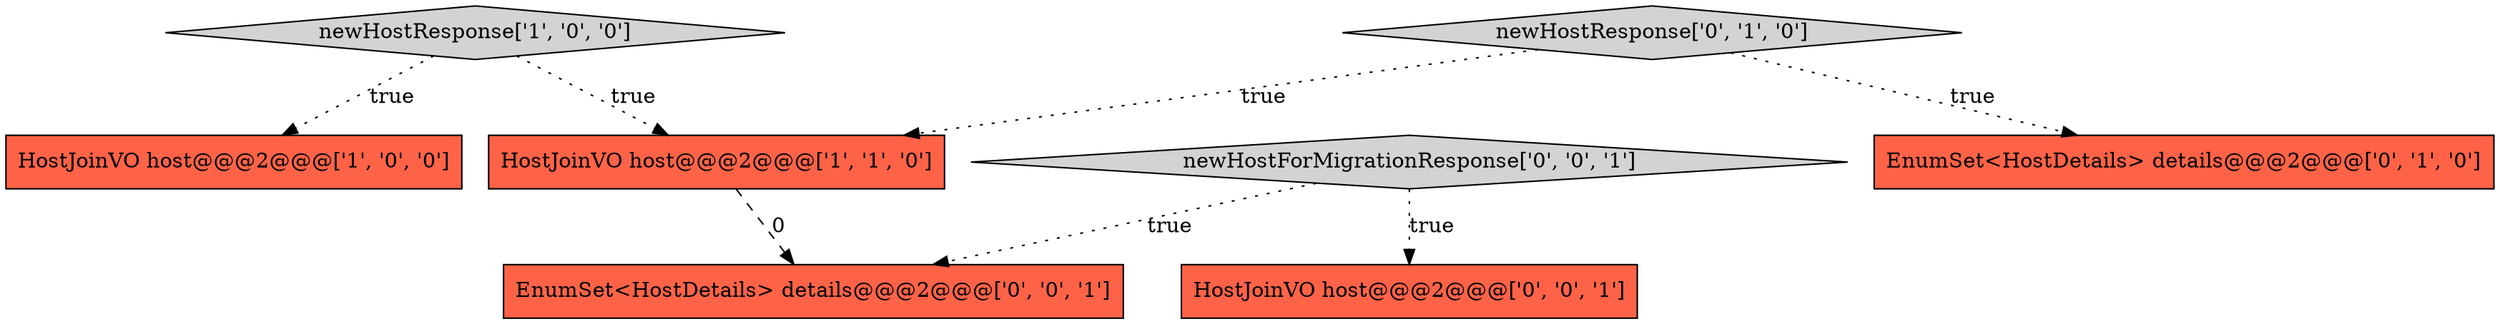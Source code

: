 digraph {
0 [style = filled, label = "newHostResponse['1', '0', '0']", fillcolor = lightgray, shape = diamond image = "AAA0AAABBB1BBB"];
3 [style = filled, label = "EnumSet<HostDetails> details@@@2@@@['0', '1', '0']", fillcolor = tomato, shape = box image = "AAA0AAABBB2BBB"];
4 [style = filled, label = "newHostResponse['0', '1', '0']", fillcolor = lightgray, shape = diamond image = "AAA0AAABBB2BBB"];
5 [style = filled, label = "HostJoinVO host@@@2@@@['0', '0', '1']", fillcolor = tomato, shape = box image = "AAA0AAABBB3BBB"];
6 [style = filled, label = "newHostForMigrationResponse['0', '0', '1']", fillcolor = lightgray, shape = diamond image = "AAA0AAABBB3BBB"];
1 [style = filled, label = "HostJoinVO host@@@2@@@['1', '0', '0']", fillcolor = tomato, shape = box image = "AAA0AAABBB1BBB"];
2 [style = filled, label = "HostJoinVO host@@@2@@@['1', '1', '0']", fillcolor = tomato, shape = box image = "AAA0AAABBB1BBB"];
7 [style = filled, label = "EnumSet<HostDetails> details@@@2@@@['0', '0', '1']", fillcolor = tomato, shape = box image = "AAA0AAABBB3BBB"];
0->2 [style = dotted, label="true"];
6->5 [style = dotted, label="true"];
2->7 [style = dashed, label="0"];
0->1 [style = dotted, label="true"];
4->3 [style = dotted, label="true"];
6->7 [style = dotted, label="true"];
4->2 [style = dotted, label="true"];
}
